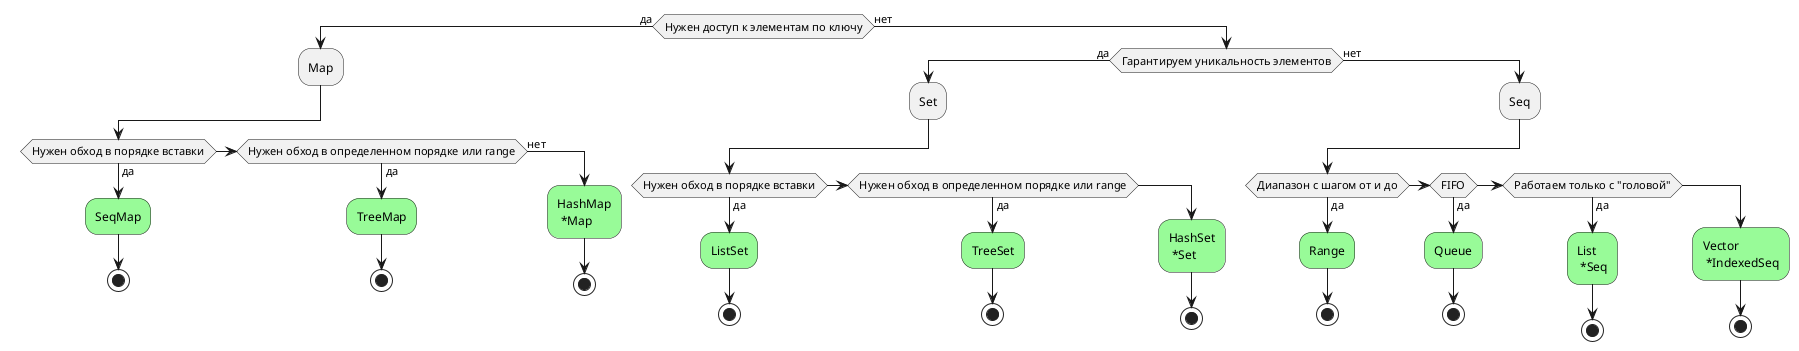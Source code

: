@startuml
    if(Нужен доступ к элементам по ключу) then (да)
        :Map;
        if(Нужен обход в порядке вставки) then (да)
            #PaleGreen:SeqMap;
            stop
        else if(Нужен обход в определенном порядке или range) then (да)
            #PaleGreen:TreeMap;
            stop
        else (нет)
            #PaleGreen:HashMap\n *Map;
            stop
        endif;
    else (нет)
        if(Гарантируем уникальность элементов) then (да)
            :Set;
            if(Нужен обход в порядке вставки) then (да)
                #PaleGreen:ListSet;
                stop
            else if(Нужен обход в определенном порядке или range) then (да)
                #PaleGreen:TreeSet;
                stop
            else
                #PaleGreen:HashSet\n *Set;
                stop
            endif;
        else (нет)
            :Seq;
            if(Диапазон с шагом от и до) then (да)
                #PaleGreen:Range;
                stop
            else if(FIFO) then (да)
                #PaleGreen:Queue;
                stop
            else if(Работаем только с "головой") then (да)
                #PaleGreen:List\n *Seq;
                stop
            else
                #PaleGreen:Vector\n *IndexedSeq;
                stop
            endif;
        endif;
    endif;
@enduml